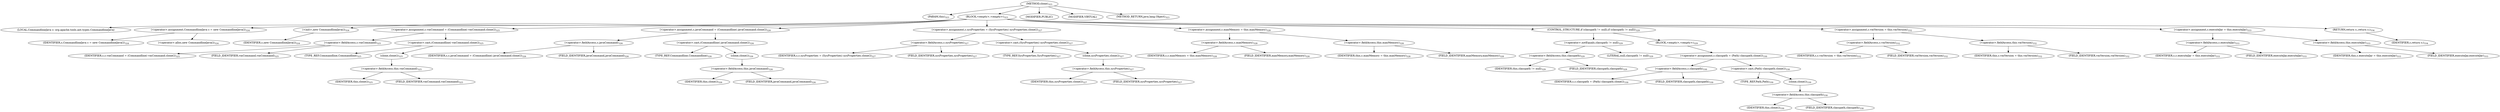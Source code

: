digraph "clone" {  
"816" [label = <(METHOD,clone)<SUB>323</SUB>> ]
"817" [label = <(PARAM,this)<SUB>323</SUB>> ]
"818" [label = <(BLOCK,&lt;empty&gt;,&lt;empty&gt;)<SUB>323</SUB>> ]
"28" [label = <(LOCAL,CommandlineJava c: org.apache.tools.ant.types.CommandlineJava)> ]
"819" [label = <(&lt;operator&gt;.assignment,CommandlineJava c = new CommandlineJava())<SUB>324</SUB>> ]
"820" [label = <(IDENTIFIER,c,CommandlineJava c = new CommandlineJava())<SUB>324</SUB>> ]
"821" [label = <(&lt;operator&gt;.alloc,new CommandlineJava())<SUB>324</SUB>> ]
"822" [label = <(&lt;init&gt;,new CommandlineJava())<SUB>324</SUB>> ]
"27" [label = <(IDENTIFIER,c,new CommandlineJava())<SUB>324</SUB>> ]
"823" [label = <(&lt;operator&gt;.assignment,c.vmCommand = (Commandline) vmCommand.clone())<SUB>325</SUB>> ]
"824" [label = <(&lt;operator&gt;.fieldAccess,c.vmCommand)<SUB>325</SUB>> ]
"825" [label = <(IDENTIFIER,c,c.vmCommand = (Commandline) vmCommand.clone())<SUB>325</SUB>> ]
"826" [label = <(FIELD_IDENTIFIER,vmCommand,vmCommand)<SUB>325</SUB>> ]
"827" [label = <(&lt;operator&gt;.cast,(Commandline) vmCommand.clone())<SUB>325</SUB>> ]
"828" [label = <(TYPE_REF,Commandline,Commandline)<SUB>325</SUB>> ]
"829" [label = <(clone,clone())<SUB>325</SUB>> ]
"830" [label = <(&lt;operator&gt;.fieldAccess,this.vmCommand)<SUB>325</SUB>> ]
"831" [label = <(IDENTIFIER,this,clone())<SUB>325</SUB>> ]
"832" [label = <(FIELD_IDENTIFIER,vmCommand,vmCommand)<SUB>325</SUB>> ]
"833" [label = <(&lt;operator&gt;.assignment,c.javaCommand = (Commandline) javaCommand.clone())<SUB>326</SUB>> ]
"834" [label = <(&lt;operator&gt;.fieldAccess,c.javaCommand)<SUB>326</SUB>> ]
"835" [label = <(IDENTIFIER,c,c.javaCommand = (Commandline) javaCommand.clone())<SUB>326</SUB>> ]
"836" [label = <(FIELD_IDENTIFIER,javaCommand,javaCommand)<SUB>326</SUB>> ]
"837" [label = <(&lt;operator&gt;.cast,(Commandline) javaCommand.clone())<SUB>326</SUB>> ]
"838" [label = <(TYPE_REF,Commandline,Commandline)<SUB>326</SUB>> ]
"839" [label = <(clone,clone())<SUB>326</SUB>> ]
"840" [label = <(&lt;operator&gt;.fieldAccess,this.javaCommand)<SUB>326</SUB>> ]
"841" [label = <(IDENTIFIER,this,clone())<SUB>326</SUB>> ]
"842" [label = <(FIELD_IDENTIFIER,javaCommand,javaCommand)<SUB>326</SUB>> ]
"843" [label = <(&lt;operator&gt;.assignment,c.sysProperties = (SysProperties) sysProperties.clone())<SUB>327</SUB>> ]
"844" [label = <(&lt;operator&gt;.fieldAccess,c.sysProperties)<SUB>327</SUB>> ]
"845" [label = <(IDENTIFIER,c,c.sysProperties = (SysProperties) sysProperties.clone())<SUB>327</SUB>> ]
"846" [label = <(FIELD_IDENTIFIER,sysProperties,sysProperties)<SUB>327</SUB>> ]
"847" [label = <(&lt;operator&gt;.cast,(SysProperties) sysProperties.clone())<SUB>327</SUB>> ]
"848" [label = <(TYPE_REF,SysProperties,SysProperties)<SUB>327</SUB>> ]
"849" [label = <(clone,sysProperties.clone())<SUB>327</SUB>> ]
"850" [label = <(&lt;operator&gt;.fieldAccess,this.sysProperties)<SUB>327</SUB>> ]
"851" [label = <(IDENTIFIER,this,sysProperties.clone())<SUB>327</SUB>> ]
"852" [label = <(FIELD_IDENTIFIER,sysProperties,sysProperties)<SUB>327</SUB>> ]
"853" [label = <(&lt;operator&gt;.assignment,c.maxMemory = this.maxMemory)<SUB>328</SUB>> ]
"854" [label = <(&lt;operator&gt;.fieldAccess,c.maxMemory)<SUB>328</SUB>> ]
"855" [label = <(IDENTIFIER,c,c.maxMemory = this.maxMemory)<SUB>328</SUB>> ]
"856" [label = <(FIELD_IDENTIFIER,maxMemory,maxMemory)<SUB>328</SUB>> ]
"857" [label = <(&lt;operator&gt;.fieldAccess,this.maxMemory)<SUB>328</SUB>> ]
"858" [label = <(IDENTIFIER,this,c.maxMemory = this.maxMemory)<SUB>328</SUB>> ]
"859" [label = <(FIELD_IDENTIFIER,maxMemory,maxMemory)<SUB>328</SUB>> ]
"860" [label = <(CONTROL_STRUCTURE,if (classpath != null),if (classpath != null))<SUB>329</SUB>> ]
"861" [label = <(&lt;operator&gt;.notEquals,classpath != null)<SUB>329</SUB>> ]
"862" [label = <(&lt;operator&gt;.fieldAccess,this.classpath)<SUB>329</SUB>> ]
"863" [label = <(IDENTIFIER,this,classpath != null)<SUB>329</SUB>> ]
"864" [label = <(FIELD_IDENTIFIER,classpath,classpath)<SUB>329</SUB>> ]
"865" [label = <(LITERAL,null,classpath != null)<SUB>329</SUB>> ]
"866" [label = <(BLOCK,&lt;empty&gt;,&lt;empty&gt;)<SUB>329</SUB>> ]
"867" [label = <(&lt;operator&gt;.assignment,c.classpath = (Path) classpath.clone())<SUB>330</SUB>> ]
"868" [label = <(&lt;operator&gt;.fieldAccess,c.classpath)<SUB>330</SUB>> ]
"869" [label = <(IDENTIFIER,c,c.classpath = (Path) classpath.clone())<SUB>330</SUB>> ]
"870" [label = <(FIELD_IDENTIFIER,classpath,classpath)<SUB>330</SUB>> ]
"871" [label = <(&lt;operator&gt;.cast,(Path) classpath.clone())<SUB>330</SUB>> ]
"872" [label = <(TYPE_REF,Path,Path)<SUB>330</SUB>> ]
"873" [label = <(clone,clone())<SUB>330</SUB>> ]
"874" [label = <(&lt;operator&gt;.fieldAccess,this.classpath)<SUB>330</SUB>> ]
"875" [label = <(IDENTIFIER,this,clone())<SUB>330</SUB>> ]
"876" [label = <(FIELD_IDENTIFIER,classpath,classpath)<SUB>330</SUB>> ]
"877" [label = <(&lt;operator&gt;.assignment,c.vmVersion = this.vmVersion)<SUB>332</SUB>> ]
"878" [label = <(&lt;operator&gt;.fieldAccess,c.vmVersion)<SUB>332</SUB>> ]
"879" [label = <(IDENTIFIER,c,c.vmVersion = this.vmVersion)<SUB>332</SUB>> ]
"880" [label = <(FIELD_IDENTIFIER,vmVersion,vmVersion)<SUB>332</SUB>> ]
"881" [label = <(&lt;operator&gt;.fieldAccess,this.vmVersion)<SUB>332</SUB>> ]
"882" [label = <(IDENTIFIER,this,c.vmVersion = this.vmVersion)<SUB>332</SUB>> ]
"883" [label = <(FIELD_IDENTIFIER,vmVersion,vmVersion)<SUB>332</SUB>> ]
"884" [label = <(&lt;operator&gt;.assignment,c.executeJar = this.executeJar)<SUB>333</SUB>> ]
"885" [label = <(&lt;operator&gt;.fieldAccess,c.executeJar)<SUB>333</SUB>> ]
"886" [label = <(IDENTIFIER,c,c.executeJar = this.executeJar)<SUB>333</SUB>> ]
"887" [label = <(FIELD_IDENTIFIER,executeJar,executeJar)<SUB>333</SUB>> ]
"888" [label = <(&lt;operator&gt;.fieldAccess,this.executeJar)<SUB>333</SUB>> ]
"889" [label = <(IDENTIFIER,this,c.executeJar = this.executeJar)<SUB>333</SUB>> ]
"890" [label = <(FIELD_IDENTIFIER,executeJar,executeJar)<SUB>333</SUB>> ]
"891" [label = <(RETURN,return c;,return c;)<SUB>334</SUB>> ]
"892" [label = <(IDENTIFIER,c,return c;)<SUB>334</SUB>> ]
"893" [label = <(MODIFIER,PUBLIC)> ]
"894" [label = <(MODIFIER,VIRTUAL)> ]
"895" [label = <(METHOD_RETURN,java.lang.Object)<SUB>323</SUB>> ]
  "816" -> "817" 
  "816" -> "818" 
  "816" -> "893" 
  "816" -> "894" 
  "816" -> "895" 
  "818" -> "28" 
  "818" -> "819" 
  "818" -> "822" 
  "818" -> "823" 
  "818" -> "833" 
  "818" -> "843" 
  "818" -> "853" 
  "818" -> "860" 
  "818" -> "877" 
  "818" -> "884" 
  "818" -> "891" 
  "819" -> "820" 
  "819" -> "821" 
  "822" -> "27" 
  "823" -> "824" 
  "823" -> "827" 
  "824" -> "825" 
  "824" -> "826" 
  "827" -> "828" 
  "827" -> "829" 
  "829" -> "830" 
  "830" -> "831" 
  "830" -> "832" 
  "833" -> "834" 
  "833" -> "837" 
  "834" -> "835" 
  "834" -> "836" 
  "837" -> "838" 
  "837" -> "839" 
  "839" -> "840" 
  "840" -> "841" 
  "840" -> "842" 
  "843" -> "844" 
  "843" -> "847" 
  "844" -> "845" 
  "844" -> "846" 
  "847" -> "848" 
  "847" -> "849" 
  "849" -> "850" 
  "850" -> "851" 
  "850" -> "852" 
  "853" -> "854" 
  "853" -> "857" 
  "854" -> "855" 
  "854" -> "856" 
  "857" -> "858" 
  "857" -> "859" 
  "860" -> "861" 
  "860" -> "866" 
  "861" -> "862" 
  "861" -> "865" 
  "862" -> "863" 
  "862" -> "864" 
  "866" -> "867" 
  "867" -> "868" 
  "867" -> "871" 
  "868" -> "869" 
  "868" -> "870" 
  "871" -> "872" 
  "871" -> "873" 
  "873" -> "874" 
  "874" -> "875" 
  "874" -> "876" 
  "877" -> "878" 
  "877" -> "881" 
  "878" -> "879" 
  "878" -> "880" 
  "881" -> "882" 
  "881" -> "883" 
  "884" -> "885" 
  "884" -> "888" 
  "885" -> "886" 
  "885" -> "887" 
  "888" -> "889" 
  "888" -> "890" 
  "891" -> "892" 
}
